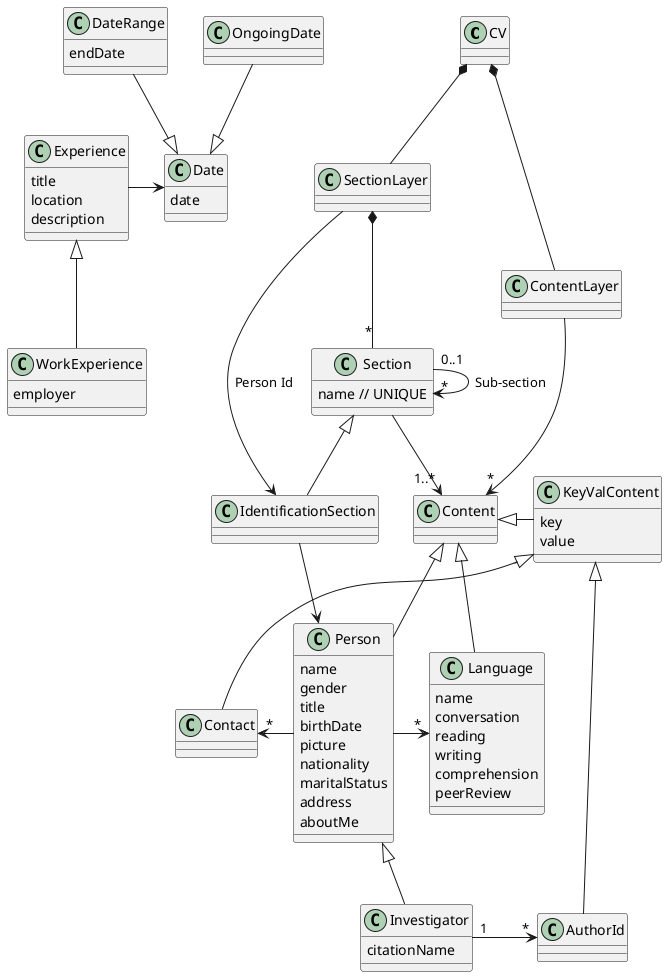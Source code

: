 @startuml

class CV {}

class ContentLayer {}

class Content {}

class KeyValContent {
  key
  value
}

class SectionLayer {}

class Section {
  name // UNIQUE
}

class IdentificationSection {}

class Contact {}

class Language {
  name
  conversation
  reading
  writing
  comprehension
  peerReview
}

class Person {
  name
  gender
  title
  birthDate
  picture
  nationality
  maritalStatus
  address
  aboutMe
}

class Investigator {
  citationName
}

class AuthorId {}

class Experience {
  title
  location
  description
}

class Date {
  date
}

class DateRange {
  endDate
}

class OngoingDate {
}

class WorkExperience {
  employer
}

ContentLayer -u-* CV
SectionLayer -u-* CV

ContentLayer -d-> "*" Content
KeyValContent -l-|> Content

SectionLayer --> IdentificationSection : "Person Id"
Section --> "1..*" Content
Section "*" -u-* SectionLayer
Section "0..1" -d-> "*" Section : "Sub-section"

IdentificationSection -u-|> Section
' CV -d-> "1" Section : "Identification"
IdentificationSection --> Person

Person -u-|> Content
Contact -u-|> KeyValContent
Person -l-> "*" Contact
Language -u-|> Content
Person -r-> "*" Language

Investigator -u-|> Person
AuthorId -u-|> KeyValContent
Investigator "1" -r-> "*" AuthorId

Experience -r-> Date
DateRange -d-|> Date
OngoingDate -d-|> Date
WorkExperience -u-|> Experience

@enduml
